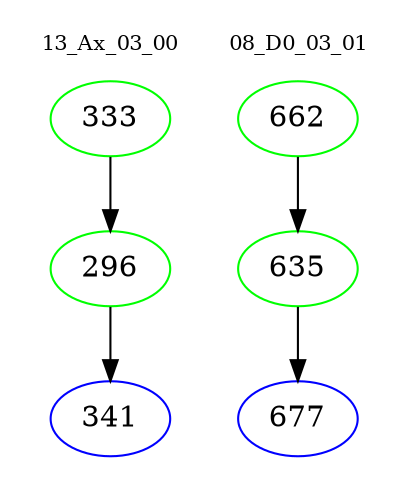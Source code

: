 digraph{
subgraph cluster_0 {
color = white
label = "13_Ax_03_00";
fontsize=10;
T0_333 [label="333", color="green"]
T0_333 -> T0_296 [color="black"]
T0_296 [label="296", color="green"]
T0_296 -> T0_341 [color="black"]
T0_341 [label="341", color="blue"]
}
subgraph cluster_1 {
color = white
label = "08_D0_03_01";
fontsize=10;
T1_662 [label="662", color="green"]
T1_662 -> T1_635 [color="black"]
T1_635 [label="635", color="green"]
T1_635 -> T1_677 [color="black"]
T1_677 [label="677", color="blue"]
}
}
